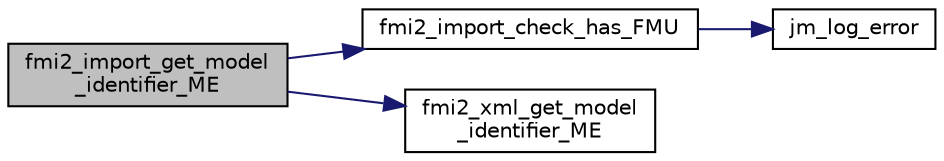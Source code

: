 digraph "fmi2_import_get_model_identifier_ME"
{
  edge [fontname="Helvetica",fontsize="10",labelfontname="Helvetica",labelfontsize="10"];
  node [fontname="Helvetica",fontsize="10",shape=record];
  rankdir="LR";
  Node140 [label="fmi2_import_get_model\l_identifier_ME",height=0.2,width=0.4,color="black", fillcolor="grey75", style="filled", fontcolor="black"];
  Node140 -> Node141 [color="midnightblue",fontsize="10",style="solid",fontname="Helvetica"];
  Node141 [label="fmi2_import_check_has_FMU",height=0.2,width=0.4,color="black", fillcolor="white", style="filled",URL="$d3/df2/fmi2__import_8c.html#a8081f28cd4f12875a98a03a4172dafe4"];
  Node141 -> Node142 [color="midnightblue",fontsize="10",style="solid",fontname="Helvetica"];
  Node142 [label="jm_log_error",height=0.2,width=0.4,color="black", fillcolor="white", style="filled",URL="$d6/dac/group__jm__callbacks.html#gada5096ac90f8adc61a90b76597c4ae05",tooltip="Send a error message to the logger function. See jm_log() for details. "];
  Node140 -> Node143 [color="midnightblue",fontsize="10",style="solid",fontname="Helvetica"];
  Node143 [label="fmi2_xml_get_model\l_identifier_ME",height=0.2,width=0.4,color="black", fillcolor="white", style="filled",URL="$de/d1e/group__fmi2__xml__gen.html#ga0e32a8041369d39984eec61742c39fde"];
}
